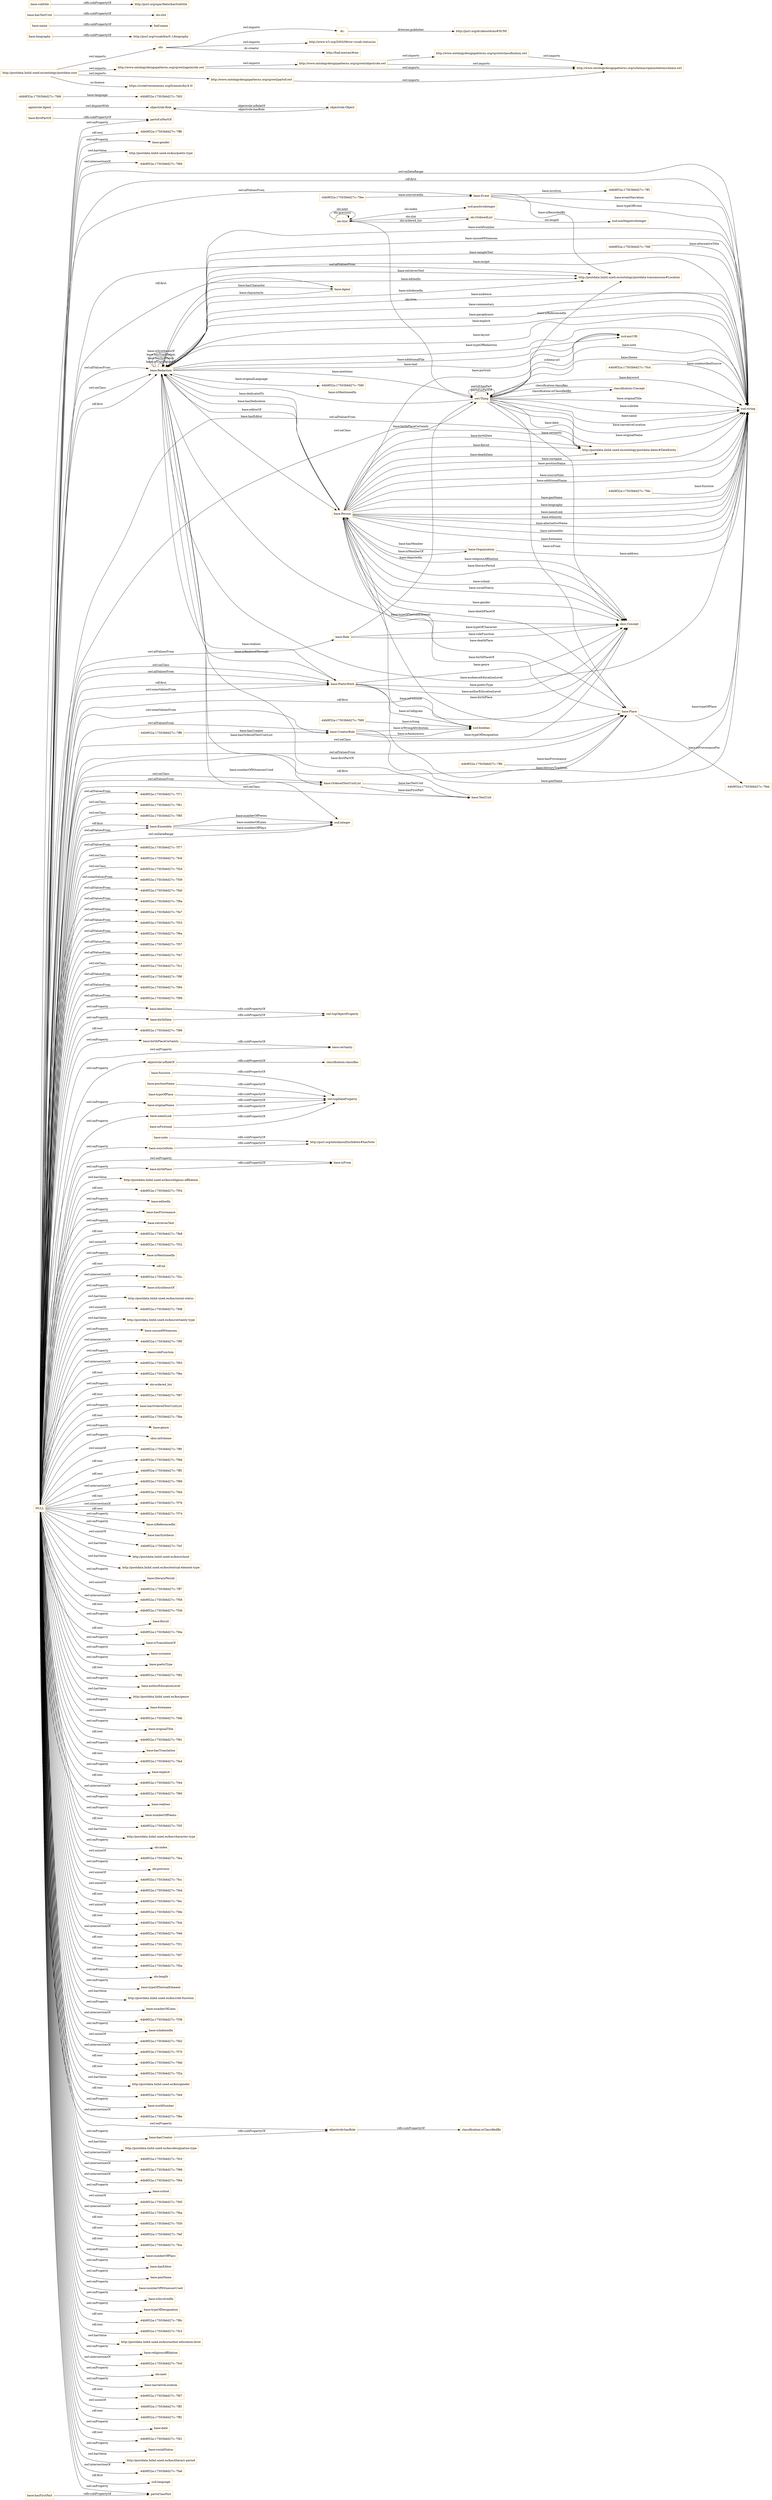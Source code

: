 digraph ar2dtool_diagram { 
rankdir=LR;
size="1501"
node [shape = rectangle, color="orange"]; "-44b9f32a:17503b6d27c:-7ff1" "base:Role" "-44b9f32a:17503b6d27c:-7fd9" "base:OrderedTextUnitList" "-44b9f32a:17503b6d27c:-7fdf" "-44b9f32a:17503b6d27c:-7ff4" "-44b9f32a:17503b6d27c:-7f71" "agentrole:Agent" "base:Agent" "base:CreatorRole" "base:Person" "-44b9f32a:17503b6d27c:-7f61" "base:Organisation" "-44b9f32a:17503b6d27c:-7fcd" "base:Redaction" "-44b9f32a:17503b6d27c:-7f85" "base:Ensemble" "-44b9f32a:17503b6d27c:-7f77" "-44b9f32a:17503b6d27c:-7fd6" "-44b9f32a:17503b6d27c:-7fc6" "-44b9f32a:17503b6d27c:-7f2d" "-44b9f32a:17503b6d27c:-7f39" "-44b9f32a:17503b6d27c:-7fa0" "-44b9f32a:17503b6d27c:-7feb" "-44b9f32a:17503b6d27c:-7f8a" "-44b9f32a:17503b6d27c:-7ff8" "base:TextUnit" "-44b9f32a:17503b6d27c:-7fa7" "skos:Concept" "http://postdata.linhd.uned.es/ontology/postdata-dates#DateEntity" "base:Place" "-44b9f32a:17503b6d27c:-7f33" "base:Event" "-44b9f32a:17503b6d27c:-7f6a" "-44b9f32a:17503b6d27c:-7f57" "-44b9f32a:17503b6d27c:-7f47" "http://postdata.linhd.uned.es/ontology/postdata-transmission#Location" "-44b9f32a:17503b6d27c:-7fc1" "-44b9f32a:17503b6d27c:-7fdc" "-44b9f32a:17503b6d27c:-7f8f" "-44b9f32a:17503b6d27c:-7f94" "-44b9f32a:17503b6d27c:-7fee" "-44b9f32a:17503b6d27c:-7f99" "base:PoeticWork" "owl:Thing" "objectrole:Role" "objectrole:Object" "olo:Slot" "olo:OrderedList" "classification:Concept" ; /*classes style*/
	"base:deathDate" -> "owl:topObjectProperty" [ label = "rdfs:subPropertyOf" ];
	"http://www.ontologydesignpatterns.org/cp/owl/objectrole.owl" -> "http://www.ontologydesignpatterns.org/cp/owl/classification.owl" [ label = "owl:imports" ];
	"http://www.ontologydesignpatterns.org/cp/owl/objectrole.owl" -> "http://www.ontologydesignpatterns.org/schemas/cpannotationschema.owl" [ label = "owl:imports" ];
	"http://www.ontologydesignpatterns.org/cp/owl/classification.owl" -> "http://www.ontologydesignpatterns.org/schemas/cpannotationschema.owl" [ label = "owl:imports" ];
	"base:firstPartOf" -> "partof:isPartOf" [ label = "rdfs:subPropertyOf" ];
	"agentrole:Agent" -> "objectrole:Role" [ label = "owl:disjointWith" ];
	"dc:" -> "http://purl.org/dc/aboutdcmi#DCMI" [ label = "dcterms:publisher" ];
	"olo:" -> "http://www.w3.org/2003/06/sw-vocab-status/ns" [ label = "owl:imports" ];
	"olo:" -> "dc:" [ label = "owl:imports" ];
	"olo:" -> "http://foaf.me/zazi#me" [ label = "dc:creator" ];
	"base:birthPlaceCertainty" -> "base:certainty" [ label = "rdfs:subPropertyOf" ];
	"base:biography" -> "http://purl.org/vocab/bio/0.1/biography" [ label = "rdfs:subPropertyOf" ];
	"objectrole:isRoleOf" -> "classification:classifies" [ label = "rdfs:subPropertyOf" ];
	"base:nameLink" -> "owl:topDataProperty" [ label = "rdfs:subPropertyOf" ];
	"base:sourceNote" -> "http://purl.org/net/nknouf/ns/bibtex#hasNote" [ label = "rdfs:subPropertyOf" ];
	"base:name" -> "foaf:name" [ label = "rdfs:subPropertyOf" ];
	"base:hasTextUnit" -> "olo:slot" [ label = "rdfs:subPropertyOf" ];
	"NULL" -> "base:birthPlace" [ label = "owl:onProperty" ];
	"NULL" -> "http://postdata.linhd.uned.es/kos/religious-affiliation" [ label = "owl:hasValue" ];
	"NULL" -> "base:PoeticWork" [ label = "owl:allValuesFrom" ];
	"NULL" -> "-44b9f32a:17503b6d27c:-7f54" [ label = "rdf:rest" ];
	"NULL" -> "base:CreatorRole" [ label = "owl:someValuesFrom" ];
	"NULL" -> "base:editedIn" [ label = "owl:onProperty" ];
	"NULL" -> "base:Place" [ label = "rdf:first" ];
	"NULL" -> "base:hasProvenance" [ label = "owl:onProperty" ];
	"NULL" -> "base:retrievesText" [ label = "owl:onProperty" ];
	"NULL" -> "-44b9f32a:17503b6d27c:-7fc6" [ label = "owl:onClass" ];
	"NULL" -> "-44b9f32a:17503b6d27c:-7fb8" [ label = "rdf:rest" ];
	"NULL" -> "base:PoeticWork" [ label = "rdf:first" ];
	"NULL" -> "-44b9f32a:17503b6d27c:-7f32" [ label = "owl:unionOf" ];
	"NULL" -> "base:isMentionedIn" [ label = "owl:onProperty" ];
	"NULL" -> "-44b9f32a:17503b6d27c:-7f61" [ label = "owl:onClass" ];
	"NULL" -> "base:birthDate" [ label = "owl:onProperty" ];
	"NULL" -> "rdf:nil" [ label = "rdf:rest" ];
	"NULL" -> "-44b9f32a:17503b6d27c:-7f2c" [ label = "owl:intersectionOf" ];
	"NULL" -> "base:isSynthesisOf" [ label = "owl:onProperty" ];
	"NULL" -> "http://postdata.linhd.uned.es/kos/social-status" [ label = "owl:hasValue" ];
	"NULL" -> "base:birthPlaceCertainty" [ label = "owl:onProperty" ];
	"NULL" -> "-44b9f32a:17503b6d27c:-7fd8" [ label = "owl:unionOf" ];
	"NULL" -> "http://postdata.linhd.uned.es/kos/certainty-type" [ label = "owl:hasValue" ];
	"NULL" -> "-44b9f32a:17503b6d27c:-7fa0" [ label = "owl:allValuesFrom" ];
	"NULL" -> "base:unusedWitnesses" [ label = "owl:onProperty" ];
	"NULL" -> "objectrole:isRoleOf" [ label = "owl:onProperty" ];
	"NULL" -> "-44b9f32a:17503b6d27c:-7f9f" [ label = "owl:intersectionOf" ];
	"NULL" -> "base:roleFunction" [ label = "owl:onProperty" ];
	"NULL" -> "-44b9f32a:17503b6d27c:-7f93" [ label = "owl:intersectionOf" ];
	"NULL" -> "-44b9f32a:17503b6d27c:-7f6e" [ label = "rdf:rest" ];
	"NULL" -> "partof:isPartOf" [ label = "owl:onProperty" ];
	"NULL" -> "olo:ordered_list" [ label = "owl:onProperty" ];
	"NULL" -> "-44b9f32a:17503b6d27c:-7f33" [ label = "owl:allValuesFrom" ];
	"NULL" -> "-44b9f32a:17503b6d27c:-7f8a" [ label = "owl:allValuesFrom" ];
	"NULL" -> "-44b9f32a:17503b6d27c:-7f8f" [ label = "owl:allValuesFrom" ];
	"NULL" -> "-44b9f32a:17503b6d27c:-7f87" [ label = "rdf:rest" ];
	"NULL" -> "base:hasOrderedTextUnitList" [ label = "owl:onProperty" ];
	"NULL" -> "-44b9f32a:17503b6d27c:-7fbe" [ label = "rdf:rest" ];
	"NULL" -> "-44b9f32a:17503b6d27c:-7f94" [ label = "owl:allValuesFrom" ];
	"NULL" -> "base:Role" [ label = "owl:allValuesFrom" ];
	"NULL" -> "base:genre" [ label = "owl:onProperty" ];
	"NULL" -> "base:OrderedTextUnitList" [ label = "owl:allValuesFrom" ];
	"NULL" -> "skos:inScheme" [ label = "owl:onProperty" ];
	"NULL" -> "-44b9f32a:17503b6d27c:-7ff0" [ label = "owl:unionOf" ];
	"NULL" -> "-44b9f32a:17503b6d27c:-7f9d" [ label = "rdf:rest" ];
	"NULL" -> "base:CreatorRole" [ label = "owl:allValuesFrom" ];
	"NULL" -> "-44b9f32a:17503b6d27c:-7ff5" [ label = "rdf:rest" ];
	"NULL" -> "http://postdata.linhd.uned.es/ontology/postdata-dates#DateEntity" [ label = "owl:onClass" ];
	"NULL" -> "-44b9f32a:17503b6d27c:-7f89" [ label = "owl:intersectionOf" ];
	"NULL" -> "-44b9f32a:17503b6d27c:-7fd4" [ label = "rdf:rest" ];
	"NULL" -> "base:Ensemble" [ label = "owl:allValuesFrom" ];
	"NULL" -> "-44b9f32a:17503b6d27c:-7f76" [ label = "owl:intersectionOf" ];
	"NULL" -> "-44b9f32a:17503b6d27c:-7f74" [ label = "rdf:rest" ];
	"NULL" -> "base:isReferencedIn" [ label = "owl:onProperty" ];
	"NULL" -> "base:hasSynthesis" [ label = "owl:onProperty" ];
	"NULL" -> "base:Agent" [ label = "rdf:first" ];
	"NULL" -> "-44b9f32a:17503b6d27c:-7fcf" [ label = "owl:unionOf" ];
	"NULL" -> "http://postdata.linhd.uned.es/kos/school" [ label = "owl:hasValue" ];
	"NULL" -> "skos:Concept" [ label = "rdf:first" ];
	"NULL" -> "http://postdata.linhd.uned.es/kos/textual-element-type" [ label = "owl:hasValue" ];
	"NULL" -> "base:literaryPeriod" [ label = "owl:onProperty" ];
	"NULL" -> "-44b9f32a:17503b6d27c:-7ff7" [ label = "owl:unionOf" ];
	"NULL" -> "-44b9f32a:17503b6d27c:-7f56" [ label = "owl:intersectionOf" ];
	"NULL" -> "-44b9f32a:17503b6d27c:-7f36" [ label = "rdf:rest" ];
	"NULL" -> "base:floruit" [ label = "owl:onProperty" ];
	"NULL" -> "-44b9f32a:17503b6d27c:-7fda" [ label = "rdf:rest" ];
	"NULL" -> "base:isTranslationOf" [ label = "owl:onProperty" ];
	"NULL" -> "xsd:string" [ label = "owl:onDataRange" ];
	"NULL" -> "base:surname" [ label = "owl:onProperty" ];
	"NULL" -> "base:poeticType" [ label = "owl:onProperty" ];
	"NULL" -> "-44b9f32a:17503b6d27c:-7f82" [ label = "rdf:rest" ];
	"NULL" -> "base:authorEducationLevel" [ label = "owl:onProperty" ];
	"NULL" -> "http://postdata.linhd.uned.es/kos/genre" [ label = "owl:hasValue" ];
	"NULL" -> "base:forename" [ label = "owl:onProperty" ];
	"NULL" -> "-44b9f32a:17503b6d27c:-7fdb" [ label = "owl:unionOf" ];
	"NULL" -> "base:originalTitle" [ label = "owl:onProperty" ];
	"NULL" -> "-44b9f32a:17503b6d27c:-7f91" [ label = "rdf:rest" ];
	"NULL" -> "base:hasTranslation" [ label = "owl:onProperty" ];
	"NULL" -> "-44b9f32a:17503b6d27c:-7fa4" [ label = "rdf:rest" ];
	"NULL" -> "base:Redaction" [ label = "owl:allValuesFrom" ];
	"NULL" -> "-44b9f32a:17503b6d27c:-7f47" [ label = "owl:allValuesFrom" ];
	"NULL" -> "base:explicit" [ label = "owl:onProperty" ];
	"NULL" -> "-44b9f32a:17503b6d27c:-7f44" [ label = "rdf:rest" ];
	"NULL" -> "-44b9f32a:17503b6d27c:-7f60" [ label = "owl:intersectionOf" ];
	"NULL" -> "-44b9f32a:17503b6d27c:-7f57" [ label = "owl:allValuesFrom" ];
	"NULL" -> "base:realises" [ label = "owl:onProperty" ];
	"NULL" -> "base:numberOfPoems" [ label = "owl:onProperty" ];
	"NULL" -> "base:PoeticWork" [ label = "owl:someValuesFrom" ];
	"NULL" -> "-44b9f32a:17503b6d27c:-7f2f" [ label = "rdf:rest" ];
	"NULL" -> "http://postdata.linhd.uned.es/kos/character-type" [ label = "owl:hasValue" ];
	"NULL" -> "olo:index" [ label = "owl:onProperty" ];
	"NULL" -> "-44b9f32a:17503b6d27c:-7fea" [ label = "owl:unionOf" ];
	"NULL" -> "olo:previous" [ label = "owl:onProperty" ];
	"NULL" -> "-44b9f32a:17503b6d27c:-7fc1" [ label = "owl:onClass" ];
	"NULL" -> "-44b9f32a:17503b6d27c:-7fcc" [ label = "owl:unionOf" ];
	"NULL" -> "-44b9f32a:17503b6d27c:-7fed" [ label = "owl:unionOf" ];
	"NULL" -> "-44b9f32a:17503b6d27c:-7fec" [ label = "rdf:rest" ];
	"NULL" -> "-44b9f32a:17503b6d27c:-7fde" [ label = "owl:unionOf" ];
	"NULL" -> "-44b9f32a:17503b6d27c:-7fcb" [ label = "rdf:rest" ];
	"NULL" -> "-44b9f32a:17503b6d27c:-7f46" [ label = "owl:intersectionOf" ];
	"NULL" -> "-44b9f32a:17503b6d27c:-7f31" [ label = "rdf:rest" ];
	"NULL" -> "-44b9f32a:17503b6d27c:-7fd7" [ label = "rdf:rest" ];
	"NULL" -> "base:PoeticWork" [ label = "owl:onClass" ];
	"NULL" -> "-44b9f32a:17503b6d27c:-7f5e" [ label = "rdf:rest" ];
	"NULL" -> "xsd:string" [ label = "rdf:first" ];
	"NULL" -> "olo:length" [ label = "owl:onProperty" ];
	"NULL" -> "base:typeOfTextualElement" [ label = "owl:onProperty" ];
	"NULL" -> "-44b9f32a:17503b6d27c:-7fa7" [ label = "owl:allValuesFrom" ];
	"NULL" -> "http://postdata.linhd.uned.es/kos/role-function" [ label = "owl:hasValue" ];
	"NULL" -> "base:numberOfLines" [ label = "owl:onProperty" ];
	"NULL" -> "-44b9f32a:17503b6d27c:-7f38" [ label = "owl:intersectionOf" ];
	"NULL" -> "base:isIndexedIn" [ label = "owl:onProperty" ];
	"NULL" -> "-44b9f32a:17503b6d27c:-7f71" [ label = "owl:allValuesFrom" ];
	"NULL" -> "-44b9f32a:17503b6d27c:-7fd2" [ label = "owl:unionOf" ];
	"NULL" -> "-44b9f32a:17503b6d27c:-7f70" [ label = "owl:intersectionOf" ];
	"NULL" -> "-44b9f32a:17503b6d27c:-7fdd" [ label = "rdf:rest" ];
	"NULL" -> "-44b9f32a:17503b6d27c:-7f2a" [ label = "rdf:rest" ];
	"NULL" -> "-44b9f32a:17503b6d27c:-7f77" [ label = "owl:allValuesFrom" ];
	"NULL" -> "http://postdata.linhd.uned.es/kos/gender" [ label = "owl:hasValue" ];
	"NULL" -> "-44b9f32a:17503b6d27c:-7fe9" [ label = "rdf:rest" ];
	"NULL" -> "base:workNumber" [ label = "owl:onProperty" ];
	"NULL" -> "-44b9f32a:17503b6d27c:-7f8e" [ label = "owl:intersectionOf" ];
	"NULL" -> "base:hasCreator" [ label = "owl:onProperty" ];
	"NULL" -> "http://postdata.linhd.uned.es/kos/designation-type" [ label = "owl:hasValue" ];
	"NULL" -> "base:deathDate" [ label = "owl:onProperty" ];
	"NULL" -> "base:isFrom" [ label = "owl:onProperty" ];
	"NULL" -> "-44b9f32a:17503b6d27c:-7fc5" [ label = "owl:intersectionOf" ];
	"NULL" -> "-44b9f32a:17503b6d27c:-7f98" [ label = "owl:intersectionOf" ];
	"NULL" -> "-44b9f32a:17503b6d27c:-7f84" [ label = "owl:intersectionOf" ];
	"NULL" -> "base:Redaction" [ label = "owl:onClass" ];
	"NULL" -> "base:school" [ label = "owl:onProperty" ];
	"NULL" -> "xsd:integer" [ label = "owl:onDataRange" ];
	"NULL" -> "-44b9f32a:17503b6d27c:-7f6a" [ label = "owl:allValuesFrom" ];
	"NULL" -> "-44b9f32a:17503b6d27c:-7fd5" [ label = "owl:unionOf" ];
	"NULL" -> "-44b9f32a:17503b6d27c:-7fba" [ label = "owl:intersectionOf" ];
	"NULL" -> "-44b9f32a:17503b6d27c:-7f30" [ label = "rdf:rest" ];
	"NULL" -> "-44b9f32a:17503b6d27c:-7fef" [ label = "rdf:rest" ];
	"NULL" -> "-44b9f32a:17503b6d27c:-7fce" [ label = "rdf:rest" ];
	"NULL" -> "-44b9f32a:17503b6d27c:-7f39" [ label = "owl:someValuesFrom" ];
	"NULL" -> "objectrole:hasRole" [ label = "owl:onProperty" ];
	"NULL" -> "partof:hasPart" [ label = "owl:onProperty" ];
	"NULL" -> "base:Place" [ label = "owl:onClass" ];
	"NULL" -> "base:numberOfPlays" [ label = "owl:onProperty" ];
	"NULL" -> "base:hasEditor" [ label = "owl:onProperty" ];
	"NULL" -> "base:penName" [ label = "owl:onProperty" ];
	"NULL" -> "base:nameLink" [ label = "owl:onProperty" ];
	"NULL" -> "base:Ensemble" [ label = "rdf:first" ];
	"NULL" -> "base:numberOfWitnessesUsed" [ label = "owl:onProperty" ];
	"NULL" -> "base:isInvolvedIn" [ label = "owl:onProperty" ];
	"NULL" -> "base:typeOfDesignation" [ label = "owl:onProperty" ];
	"NULL" -> "-44b9f32a:17503b6d27c:-7f8c" [ label = "rdf:rest" ];
	"NULL" -> "http://postdata.linhd.uned.es/ontology/postdata-transmission#Location" [ label = "owl:allValuesFrom" ];
	"NULL" -> "base:Redaction" [ label = "rdf:first" ];
	"NULL" -> "-44b9f32a:17503b6d27c:-7fc3" [ label = "rdf:rest" ];
	"NULL" -> "http://postdata.linhd.uned.es/kos/author-education-level" [ label = "owl:hasValue" ];
	"NULL" -> "base:originalName" [ label = "owl:onProperty" ];
	"NULL" -> "base:religiousAffiliation" [ label = "owl:onProperty" ];
	"NULL" -> "-44b9f32a:17503b6d27c:-7fc0" [ label = "owl:intersectionOf" ];
	"NULL" -> "olo:next" [ label = "owl:onProperty" ];
	"NULL" -> "-44b9f32a:17503b6d27c:-7f99" [ label = "owl:allValuesFrom" ];
	"NULL" -> "base:sourceNote" [ label = "owl:onProperty" ];
	"NULL" -> "base:narrativeLocation" [ label = "owl:onProperty" ];
	"NULL" -> "-44b9f32a:17503b6d27c:-7f67" [ label = "rdf:rest" ];
	"NULL" -> "-44b9f32a:17503b6d27c:-7f2d" [ label = "owl:onClass" ];
	"NULL" -> "-44b9f32a:17503b6d27c:-7ff3" [ label = "owl:unionOf" ];
	"NULL" -> "-44b9f32a:17503b6d27c:-7ff2" [ label = "rdf:rest" ];
	"NULL" -> "base:certainty" [ label = "owl:onProperty" ];
	"NULL" -> "base:date" [ label = "owl:onProperty" ];
	"NULL" -> "-44b9f32a:17503b6d27c:-7fd1" [ label = "rdf:rest" ];
	"NULL" -> "base:TextUnit" [ label = "owl:onClass" ];
	"NULL" -> "base:Place" [ label = "owl:allValuesFrom" ];
	"NULL" -> "base:socialStatus" [ label = "owl:onProperty" ];
	"NULL" -> "http://postdata.linhd.uned.es/kos/literary-period" [ label = "owl:hasValue" ];
	"NULL" -> "http://postdata.linhd.uned.es/ontology/postdata-dates#DateEntity" [ label = "owl:allValuesFrom" ];
	"NULL" -> "-44b9f32a:17503b6d27c:-7fa6" [ label = "owl:intersectionOf" ];
	"NULL" -> "xsd:language" [ label = "rdf:first" ];
	"NULL" -> "-44b9f32a:17503b6d27c:-7ff6" [ label = "rdf:rest" ];
	"NULL" -> "-44b9f32a:17503b6d27c:-7f85" [ label = "owl:onClass" ];
	"NULL" -> "base:OrderedTextUnitList" [ label = "owl:onClass" ];
	"NULL" -> "base:gender" [ label = "owl:onProperty" ];
	"NULL" -> "http://postdata.linhd.uned.es/kos/poetic-type" [ label = "owl:hasValue" ];
	"NULL" -> "base:Event" [ label = "owl:allValuesFrom" ];
	"NULL" -> "-44b9f32a:17503b6d27c:-7f69" [ label = "owl:intersectionOf" ];
	"NULL" -> "-44b9f32a:17503b6d27c:-7f96" [ label = "rdf:rest" ];
	"base:hasFirstPart" -> "partof:hasPart" [ label = "rdfs:subPropertyOf" ];
	"base:hasCreator" -> "objectrole:hasRole" [ label = "rdfs:subPropertyOf" ];
	"base:birthPlace" -> "base:isFrom" [ label = "rdfs:subPropertyOf" ];
	"http://www.ontologydesignpatterns.org/cp/owl/agentrole.owl" -> "http://www.ontologydesignpatterns.org/cp/owl/objectrole.owl" [ label = "owl:imports" ];
	"http://www.ontologydesignpatterns.org/cp/owl/agentrole.owl" -> "http://www.ontologydesignpatterns.org/schemas/cpannotationschema.owl" [ label = "owl:imports" ];
	"base:isFictional" -> "owl:topDataProperty" [ label = "rdfs:subPropertyOf" ];
	"base:subtitle" -> "http://purl.org/spar/fabio/hasSubtitle" [ label = "rdfs:subPropertyOf" ];
	"base:function" -> "owl:topDataProperty" [ label = "rdfs:subPropertyOf" ];
	"base:originalName" -> "owl:topDataProperty" [ label = "rdfs:subPropertyOf" ];
	"http://www.ontologydesignpatterns.org/cp/owl/partof.owl" -> "http://www.ontologydesignpatterns.org/schemas/cpannotationschema.owl" [ label = "owl:imports" ];
	"http://postdata.linhd.uned.es/ontology/postdata-core" -> "https://creativecommons.org/licenses/by/4.0/" [ label = "ns:license" ];
	"http://postdata.linhd.uned.es/ontology/postdata-core" -> "http://www.ontologydesignpatterns.org/cp/owl/partof.owl" [ label = "owl:imports" ];
	"http://postdata.linhd.uned.es/ontology/postdata-core" -> "http://www.ontologydesignpatterns.org/cp/owl/agentrole.owl" [ label = "owl:imports" ];
	"http://postdata.linhd.uned.es/ontology/postdata-core" -> "olo:" [ label = "owl:imports" ];
	"base:note" -> "http://purl.org/net/nknouf/ns/bibtex#hasNote" [ label = "rdfs:subPropertyOf" ];
	"base:birthDate" -> "owl:topObjectProperty" [ label = "rdfs:subPropertyOf" ];
	"base:positionName" -> "owl:topDataProperty" [ label = "rdfs:subPropertyOf" ];
	"objectrole:hasRole" -> "classification:isClassifiedBy" [ label = "rdfs:subPropertyOf" ];
	"base:typeOfPlace" -> "owl:topDataProperty" [ label = "rdfs:subPropertyOf" ];
	"base:Redaction" -> "owl:Thing" [ label = "base:mentions" ];
	"base:Person" -> "xsd:boolean" [ label = "base:isFictional" ];
	"owl:Thing" -> "xsd:string" [ label = "base:narrativeLocation" ];
	"base:CreatorRole" -> "xsd:string" [ label = "base:penName" ];
	"base:Person" -> "base:Place" [ label = "base:deathPlace" ];
	"base:Ensemble" -> "xsd:integer" [ label = "base:numberOfLines" ];
	"base:Redaction" -> "xsd:string" [ label = "base:audienceEducationLevel" ];
	"base:Event" -> "xsd:string" [ label = "base:eventNarration" ];
	"base:Redaction" -> "xsd:string" [ label = "base:workNumber" ];
	"owl:Thing" -> "xsd:string" [ label = "base:originalName" ];
	"base:OrderedTextUnitList" -> "base:TextUnit" [ label = "base:hasTextUnit" ];
	"base:Redaction" -> "base:Person" [ label = "base:hasEditor" ];
	"olo:Slot" -> "olo:Slot" [ label = "olo:previous" ];
	"base:Redaction" -> "xsd:string" [ label = "base:unusedWitnesses" ];
	"base:Place" -> "base:Person" [ label = "base:deathPlaceOf" ];
	"base:Person" -> "http://postdata.linhd.uned.es/ontology/postdata-dates#DateEntity" [ label = "base:floruit" ];
	"base:Person" -> "xsd:string" [ label = "base:surname" ];
	"base:Person" -> "xsd:string" [ label = "base:positionName" ];
	"classification:Concept" -> "owl:Thing" [ label = "classification:classifies" ];
	"-44b9f32a:17503b6d27c:-7ff8" -> "base:CreatorRole" [ label = "base:hasCreator" ];
	"base:Redaction" -> "xsd:string" [ label = "base:paraphrasis" ];
	"base:Person" -> "base:Redaction" [ label = "base:hasDedication" ];
	"base:Event" -> "xsd:string" [ label = "base:typeOfEvent" ];
	"base:Person" -> "http://postdata.linhd.uned.es/ontology/postdata-dates#DateEntity" [ label = "base:deathDate" ];
	"base:Person" -> "base:Place" [ label = "base:birthPlace" ];
	"base:Event" -> "http://postdata.linhd.uned.es/ontology/postdata-transmission#Location" [ label = "base:isRecordedBy" ];
	"base:CreatorRole" -> "xsd:boolean" [ label = "base:isAnonymous" ];
	"base:Redaction" -> "base:Agent" [ label = "base:hasCharacter" ];
	"base:Redaction" -> "xsd:anyURI" [ label = "base:text" ];
	"base:Redaction" -> "xsd:anyURI" [ label = "base:additionalFile" ];
	"base:Person" -> "base:Organisation" [ label = "base:isMemberOf" ];
	"base:Redaction" -> "xsd:string" [ label = "base:layout" ];
	"base:PoeticWork" -> "xsd:boolean" [ label = "base:isCalligram" ];
	"olo:Slot" -> "olo:OrderedList" [ label = "olo:ordered_list" ];
	"base:Redaction" -> "http://postdata.linhd.uned.es/ontology/postdata-transmission#Location" [ label = "base:editedIn" ];
	"base:Redaction" -> "skos:Concept" [ label = "base:typeOfTextualElement" ];
	"olo:OrderedList" -> "xsd:nonNegativeInteger" [ label = "olo:length" ];
	"-44b9f32a:17503b6d27c:-7fee" -> "base:Event" [ label = "base:isInvolvedIn" ];
	"base:PoeticWork" -> "base:Redaction" [ label = "base:isRealisedThrough" ];
	"base:Redaction" -> "base:PoeticWork" [ label = "base:realises" ];
	"base:Person" -> "skos:Concept" [ label = "base:religiousAffiliation" ];
	"base:Person" -> "xsd:string" [ label = "base:sourceNote" ];
	"base:Redaction" -> "xsd:string" [ label = "base:sampleText" ];
	"base:Redaction" -> "xsd:string" [ label = "base:incipit" ];
	"base:Person" -> "http://postdata.linhd.uned.es/ontology/postdata-dates#DateEntity" [ label = "base:birthDate" ];
	"base:Person" -> "owl:Thing" [ label = "base:birthPlaceCertainty" ];
	"base:Person" -> "skos:Concept" [ label = "base:literaryPeriod" ];
	"base:Person" -> "xsd:string" [ label = "base:additionalName" ];
	"base:Person" -> "xsd:string" [ label = "base:genName" ];
	"base:Person" -> "base:Redaction" [ label = "base:editorOf" ];
	"base:CreatorRole" -> "skos:Concept" [ label = "base:typeOfDesignation" ];
	"base:Person" -> "xsd:string" [ label = "base:biography" ];
	"base:Redaction" -> "base:Redaction" [ label = "base:isTranslationOf" ];
	"owl:Thing" -> "skos:Concept" [ label = "base:certainty" ];
	"base:Redaction" -> "base:Redaction" [ label = "base:hasSynthesis" ];
	"olo:OrderedList" -> "olo:Slot" [ label = "olo:slot" ];
	"base:Person" -> "skos:Concept" [ label = "base:school" ];
	"olo:Slot" -> "olo:Slot" [ label = "olo:next" ];
	"owl:Thing" -> "xsd:anyURI" [ label = "schema:url" ];
	"owl:Thing" -> "http://postdata.linhd.uned.es/ontology/postdata-transmission#Location" [ label = "base:isReferencedIn" ];
	"base:PoeticWork" -> "xsd:string" [ label = "base:literaryTradition" ];
	"owl:Thing" -> "xsd:string" [ label = "base:note" ];
	"-44b9f32a:17503b6d27c:-7fcd" -> "xsd:string" [ label = "base:unidentifiedSource" ];
	"owl:Thing" -> "xsd:string" [ label = "base:theme" ];
	"base:Event" -> "-44b9f32a:17503b6d27c:-7ff1" [ label = "base:involves" ];
	"base:Role" -> "skos:Concept" [ label = "base:roleFunction" ];
	"base:PoeticWork" -> "skos:Concept" [ label = "base:poeticType" ];
	"olo:Slot" -> "owl:Thing" [ label = "olo:item" ];
	"base:Place" -> "xsd:string" [ label = "base:typeOfPlace" ];
	"-44b9f32a:17503b6d27c:-7fd9" -> "xsd:boolean" [ label = "base:isSong" ];
	"base:Person" -> "xsd:string" [ label = "base:nameLink" ];
	"base:Ensemble" -> "xsd:integer" [ label = "base:numberOfPlays" ];
	"base:Place" -> "base:Person" [ label = "base:birthPlaceOf" ];
	"base:Redaction" -> "http://postdata.linhd.uned.es/ontology/postdata-transmission#Location" [ label = "base:isIndexedIn" ];
	"base:Person" -> "xsd:string" [ label = "base:ethnicity" ];
	"owl:Thing" -> "xsd:string" [ label = "base:keyword" ];
	"base:Redaction" -> "xsd:string" [ label = "base:commentary" ];
	"base:Redaction" -> "base:OrderedTextUnitList" [ label = "base:hasOrderedTextUnitList" ];
	"owl:Thing" -> "xsd:string" [ label = "base:originalTitle" ];
	"base:Person" -> "skos:Concept" [ label = "base:socialStatus" ];
	"owl:Thing" -> "classification:Concept" [ label = "classification:isClassifiedBy" ];
	"owl:Thing" -> "owl:Thing" [ label = "partof:isPartOf" ];
	"olo:Slot" -> "xsd:positiveInteger" [ label = "olo:index" ];
	"-44b9f32a:17503b6d27c:-7fdc" -> "xsd:string" [ label = "base:function" ];
	"base:PoeticWork" -> "skos:Concept" [ label = "base:authorEducationLevel" ];
	"owl:Thing" -> "base:Place" [ label = "base:isFrom" ];
	"base:Redaction" -> "base:Redaction" [ label = "base:hasTranslation" ];
	"base:CreatorRole" -> "xsd:boolean" [ label = "base:isWrongAttribution" ];
	"owl:Thing" -> "http://postdata.linhd.uned.es/ontology/postdata-dates#DateEntity" [ label = "base:date" ];
	"base:TextUnit" -> "base:Redaction" [ label = "base:firstPartOf" ];
	"base:Person" -> "xsd:string" [ label = "base:alternativeName" ];
	"objectrole:Object" -> "objectrole:Role" [ label = "objectrole:hasRole" ];
	"-44b9f32a:17503b6d27c:-7ff4" -> "base:Place" [ label = "base:hasProvenance" ];
	"base:Person" -> "xsd:string" [ label = "base:nationality" ];
	"owl:Thing" -> "base:Redaction" [ label = "base:isMentionedIn" ];
	"base:OrderedTextUnitList" -> "base:TextUnit" [ label = "base:hasFirstPart" ];
	"base:Person" -> "xsd:anyURI" [ label = "base:portrait" ];
	"-44b9f32a:17503b6d27c:-7fdf" -> "xsd:string" [ label = "base:alternativeTitle" ];
	"base:Organisation" -> "xsd:string" [ label = "base:address" ];
	"base:Role" -> "skos:Concept" [ label = "base:typeOfCharacter" ];
	"base:Organisation" -> "base:Person" [ label = "base:hasMember" ];
	"base:Place" -> "-44b9f32a:17503b6d27c:-7feb" [ label = "base:isProvenanceFor" ];
	"base:Redaction" -> "xsd:string" [ label = "base:explicit" ];
	"owl:Thing" -> "xsd:string" [ label = "base:subtitle" ];
	"base:Redaction" -> "http://postdata.linhd.uned.es/ontology/postdata-transmission#Location" [ label = "base:retrievesText" ];
	"base:Person" -> "skos:Concept" [ label = "base:gender" ];
	"base:PoeticWork" -> "skos:Concept" [ label = "base:genre" ];
	"owl:Thing" -> "xsd:string" [ label = "base:name" ];
	"base:Redaction" -> "base:Person" [ label = "base:dedicatedTo" ];
	"base:Person" -> "xsd:string" [ label = "base:forename" ];
	"base:Redaction" -> "xsd:string" [ label = "base:audience" ];
	"base:Ensemble" -> "xsd:integer" [ label = "base:numberOfPoems" ];
	"base:Redaction" -> "xsd:string" [ label = "base:typeOfRedaction" ];
	"base:Redaction" -> "xsd:integer" [ label = "base:numberOfWitnessesUsed" ];
	"base:Redaction" -> "-44b9f32a:17503b6d27c:-7fd0" [ label = "base:originalLanguage" ];
	"owl:Thing" -> "owl:Thing" [ label = "partof:hasPart" ];
	"base:Role" -> "owl:Thing" [ label = "base:depictedIn" ];
	"base:Agent" -> "base:Redaction" [ label = "base:characterIn" ];
	"-44b9f32a:17503b6d27c:-7fd6" -> "-44b9f32a:17503b6d27c:-7fd3" [ label = "base:language" ];
	"objectrole:Role" -> "objectrole:Object" [ label = "objectrole:isRoleOf" ];
	"base:Redaction" -> "base:Redaction" [ label = "base:isSynthesisOf" ];

}
